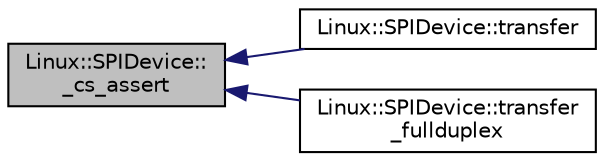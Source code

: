 digraph "Linux::SPIDevice::_cs_assert"
{
 // INTERACTIVE_SVG=YES
  edge [fontname="Helvetica",fontsize="10",labelfontname="Helvetica",labelfontsize="10"];
  node [fontname="Helvetica",fontsize="10",shape=record];
  rankdir="LR";
  Node1 [label="Linux::SPIDevice::\l_cs_assert",height=0.2,width=0.4,color="black", fillcolor="grey75", style="filled", fontcolor="black"];
  Node1 -> Node2 [dir="back",color="midnightblue",fontsize="10",style="solid",fontname="Helvetica"];
  Node2 [label="Linux::SPIDevice::transfer",height=0.2,width=0.4,color="black", fillcolor="white", style="filled",URL="$classLinux_1_1SPIDevice.html#a8722cb95a7d8637e3ab7950bf62564db"];
  Node1 -> Node3 [dir="back",color="midnightblue",fontsize="10",style="solid",fontname="Helvetica"];
  Node3 [label="Linux::SPIDevice::transfer\l_fullduplex",height=0.2,width=0.4,color="black", fillcolor="white", style="filled",URL="$classLinux_1_1SPIDevice.html#a3cd09cca3aea97e80027b94b752e1c3f"];
}
